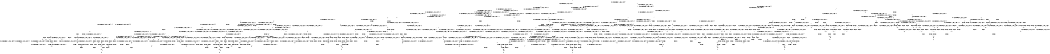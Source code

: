digraph BCG {
size = "7, 10.5";
center = TRUE;
node [shape = circle];
0 [peripheries = 2];
0 -> 1 [label = "EX !0 !ATOMIC_EXCH_BRANCH (1, +1, TRUE, +0, 2, TRUE) !{}"];
0 -> 2 [label = "EX !2 !ATOMIC_EXCH_BRANCH (1, +0, TRUE, +0, 1, TRUE) !{}"];
0 -> 3 [label = "EX !1 !ATOMIC_EXCH_BRANCH (1, +0, FALSE, +0, 1, TRUE) !{}"];
1 -> 4 [label = "EX !2 !ATOMIC_EXCH_BRANCH (1, +0, TRUE, +0, 1, FALSE) !{0}"];
1 -> 5 [label = "EX !1 !ATOMIC_EXCH_BRANCH (1, +0, FALSE, +0, 1, FALSE) !{0}"];
1 -> 6 [label = "TERMINATE !0"];
2 -> 7 [label = "EX !2 !ATOMIC_EXCH_BRANCH (1, +0, TRUE, +0, 1, TRUE) !{0, 1, 2}"];
2 -> 8 [label = "EX !0 !ATOMIC_EXCH_BRANCH (1, +1, TRUE, +0, 2, TRUE) !{0, 1, 2}"];
2 -> 9 [label = "EX !1 !ATOMIC_EXCH_BRANCH (1, +0, FALSE, +0, 1, TRUE) !{0, 1, 2}"];
2 -> 10 [label = "EX !0 !ATOMIC_EXCH_BRANCH (1, +1, TRUE, +0, 2, TRUE) !{0, 1, 2}"];
3 -> 11 [label = "EX !1 !ATOMIC_EXCH_BRANCH (1, +0, FALSE, +0, 1, TRUE) !{0, 1}"];
3 -> 12 [label = "EX !0 !ATOMIC_EXCH_BRANCH (1, +1, TRUE, +0, 2, TRUE) !{0, 1}"];
3 -> 13 [label = "EX !2 !ATOMIC_EXCH_BRANCH (1, +0, TRUE, +0, 1, TRUE) !{0, 1}"];
3 -> 14 [label = "EX !0 !ATOMIC_EXCH_BRANCH (1, +1, TRUE, +0, 2, TRUE) !{0, 1}"];
4 -> 15 [label = "EX !2 !ATOMIC_EXCH_BRANCH (1, +1, TRUE, +0, 3, TRUE) !{0, 1, 2}"];
4 -> 16 [label = "EX !1 !ATOMIC_EXCH_BRANCH (1, +0, FALSE, +0, 1, TRUE) !{0, 1, 2}"];
4 -> 17 [label = "TERMINATE !0"];
5 -> 18 [label = "EX !2 !ATOMIC_EXCH_BRANCH (1, +0, TRUE, +0, 1, FALSE) !{0, 1}"];
5 -> 19 [label = "TERMINATE !0"];
5 -> 20 [label = "TERMINATE !1"];
6 -> 21 [label = "EX !2 !ATOMIC_EXCH_BRANCH (1, +0, TRUE, +0, 1, FALSE) !{}"];
6 -> 22 [label = "EX !1 !ATOMIC_EXCH_BRANCH (1, +0, FALSE, +0, 1, FALSE) !{}"];
7 -> 7 [label = "EX !2 !ATOMIC_EXCH_BRANCH (1, +0, TRUE, +0, 1, TRUE) !{0, 1, 2}"];
7 -> 8 [label = "EX !0 !ATOMIC_EXCH_BRANCH (1, +1, TRUE, +0, 2, TRUE) !{0, 1, 2}"];
7 -> 9 [label = "EX !1 !ATOMIC_EXCH_BRANCH (1, +0, FALSE, +0, 1, TRUE) !{0, 1, 2}"];
7 -> 10 [label = "EX !0 !ATOMIC_EXCH_BRANCH (1, +1, TRUE, +0, 2, TRUE) !{0, 1, 2}"];
8 -> 23 [label = "EX !2 !ATOMIC_EXCH_BRANCH (1, +0, TRUE, +0, 1, FALSE) !{0, 1, 2}"];
8 -> 24 [label = "EX !1 !ATOMIC_EXCH_BRANCH (1, +0, FALSE, +0, 1, FALSE) !{0, 1, 2}"];
8 -> 25 [label = "TERMINATE !0"];
9 -> 9 [label = "EX !1 !ATOMIC_EXCH_BRANCH (1, +0, FALSE, +0, 1, TRUE) !{0, 1, 2}"];
9 -> 26 [label = "EX !2 !ATOMIC_EXCH_BRANCH (1, +0, TRUE, +0, 1, TRUE) !{0, 1, 2}"];
9 -> 27 [label = "EX !0 !ATOMIC_EXCH_BRANCH (1, +1, TRUE, +0, 2, TRUE) !{0, 1, 2}"];
9 -> 28 [label = "EX !0 !ATOMIC_EXCH_BRANCH (1, +1, TRUE, +0, 2, TRUE) !{0, 1, 2}"];
10 -> 29 [label = "EX !1 !ATOMIC_EXCH_BRANCH (1, +0, FALSE, +0, 1, FALSE) !{0, 1, 2}"];
10 -> 30 [label = "EX !2 !ATOMIC_EXCH_BRANCH (1, +0, TRUE, +0, 1, FALSE) !{0, 1, 2}"];
10 -> 31 [label = "EX !1 !ATOMIC_EXCH_BRANCH (1, +0, FALSE, +0, 1, FALSE) !{0, 1, 2}"];
10 -> 32 [label = "TERMINATE !0"];
11 -> 11 [label = "EX !1 !ATOMIC_EXCH_BRANCH (1, +0, FALSE, +0, 1, TRUE) !{0, 1}"];
11 -> 12 [label = "EX !0 !ATOMIC_EXCH_BRANCH (1, +1, TRUE, +0, 2, TRUE) !{0, 1}"];
11 -> 13 [label = "EX !2 !ATOMIC_EXCH_BRANCH (1, +0, TRUE, +0, 1, TRUE) !{0, 1}"];
11 -> 14 [label = "EX !0 !ATOMIC_EXCH_BRANCH (1, +1, TRUE, +0, 2, TRUE) !{0, 1}"];
12 -> 33 [label = "EX !1 !ATOMIC_EXCH_BRANCH (1, +0, FALSE, +0, 1, FALSE) !{0, 1}"];
12 -> 34 [label = "EX !2 !ATOMIC_EXCH_BRANCH (1, +0, TRUE, +0, 1, FALSE) !{0, 1}"];
12 -> 35 [label = "TERMINATE !0"];
13 -> 9 [label = "EX !1 !ATOMIC_EXCH_BRANCH (1, +0, FALSE, +0, 1, TRUE) !{0, 1, 2}"];
13 -> 26 [label = "EX !2 !ATOMIC_EXCH_BRANCH (1, +0, TRUE, +0, 1, TRUE) !{0, 1, 2}"];
13 -> 27 [label = "EX !0 !ATOMIC_EXCH_BRANCH (1, +1, TRUE, +0, 2, TRUE) !{0, 1, 2}"];
13 -> 28 [label = "EX !0 !ATOMIC_EXCH_BRANCH (1, +1, TRUE, +0, 2, TRUE) !{0, 1, 2}"];
14 -> 36 [label = "EX !1 !ATOMIC_EXCH_BRANCH (1, +0, FALSE, +0, 1, FALSE) !{0, 1}"];
14 -> 37 [label = "EX !1 !ATOMIC_EXCH_BRANCH (1, +0, FALSE, +0, 1, FALSE) !{0, 1}"];
14 -> 38 [label = "EX !2 !ATOMIC_EXCH_BRANCH (1, +0, TRUE, +0, 1, FALSE) !{0, 1}"];
14 -> 39 [label = "TERMINATE !0"];
15 -> 40 [label = "EX !1 !ATOMIC_EXCH_BRANCH (1, +0, FALSE, +0, 1, FALSE) !{0, 1, 2}"];
15 -> 41 [label = "TERMINATE !0"];
15 -> 42 [label = "TERMINATE !2"];
16 -> 16 [label = "EX !1 !ATOMIC_EXCH_BRANCH (1, +0, FALSE, +0, 1, TRUE) !{0, 1, 2}"];
16 -> 43 [label = "EX !2 !ATOMIC_EXCH_BRANCH (1, +1, TRUE, +0, 3, TRUE) !{0, 1, 2}"];
16 -> 44 [label = "TERMINATE !0"];
17 -> 45 [label = "EX !2 !ATOMIC_EXCH_BRANCH (1, +1, TRUE, +0, 3, TRUE) !{1, 2}"];
17 -> 46 [label = "EX !1 !ATOMIC_EXCH_BRANCH (1, +0, FALSE, +0, 1, TRUE) !{1, 2}"];
17 -> 47 [label = "EX !1 !ATOMIC_EXCH_BRANCH (1, +0, FALSE, +0, 1, TRUE) !{1, 2}"];
18 -> 48 [label = "EX !2 !ATOMIC_EXCH_BRANCH (1, +1, TRUE, +0, 3, TRUE) !{0, 1, 2}"];
18 -> 49 [label = "TERMINATE !0"];
18 -> 50 [label = "TERMINATE !1"];
19 -> 51 [label = "EX !2 !ATOMIC_EXCH_BRANCH (1, +0, TRUE, +0, 1, FALSE) !{1}"];
19 -> 52 [label = "TERMINATE !1"];
20 -> 53 [label = "EX !2 !ATOMIC_EXCH_BRANCH (1, +0, TRUE, +0, 1, FALSE) !{0}"];
20 -> 52 [label = "TERMINATE !0"];
21 -> 45 [label = "EX !2 !ATOMIC_EXCH_BRANCH (1, +1, TRUE, +0, 3, TRUE) !{1, 2}"];
21 -> 46 [label = "EX !1 !ATOMIC_EXCH_BRANCH (1, +0, FALSE, +0, 1, TRUE) !{1, 2}"];
21 -> 47 [label = "EX !1 !ATOMIC_EXCH_BRANCH (1, +0, FALSE, +0, 1, TRUE) !{1, 2}"];
22 -> 51 [label = "EX !2 !ATOMIC_EXCH_BRANCH (1, +0, TRUE, +0, 1, FALSE) !{1}"];
22 -> 52 [label = "TERMINATE !1"];
23 -> 15 [label = "EX !2 !ATOMIC_EXCH_BRANCH (1, +1, TRUE, +0, 3, TRUE) !{0, 1, 2}"];
23 -> 16 [label = "EX !1 !ATOMIC_EXCH_BRANCH (1, +0, FALSE, +0, 1, TRUE) !{0, 1, 2}"];
23 -> 17 [label = "TERMINATE !0"];
24 -> 54 [label = "EX !2 !ATOMIC_EXCH_BRANCH (1, +0, TRUE, +0, 1, FALSE) !{0, 1, 2}"];
24 -> 55 [label = "TERMINATE !0"];
24 -> 56 [label = "TERMINATE !1"];
25 -> 57 [label = "EX !2 !ATOMIC_EXCH_BRANCH (1, +0, TRUE, +0, 1, FALSE) !{1, 2}"];
25 -> 58 [label = "EX !1 !ATOMIC_EXCH_BRANCH (1, +0, FALSE, +0, 1, FALSE) !{1, 2}"];
25 -> 59 [label = "EX !1 !ATOMIC_EXCH_BRANCH (1, +0, FALSE, +0, 1, FALSE) !{1, 2}"];
26 -> 9 [label = "EX !1 !ATOMIC_EXCH_BRANCH (1, +0, FALSE, +0, 1, TRUE) !{0, 1, 2}"];
26 -> 26 [label = "EX !2 !ATOMIC_EXCH_BRANCH (1, +0, TRUE, +0, 1, TRUE) !{0, 1, 2}"];
26 -> 27 [label = "EX !0 !ATOMIC_EXCH_BRANCH (1, +1, TRUE, +0, 2, TRUE) !{0, 1, 2}"];
26 -> 28 [label = "EX !0 !ATOMIC_EXCH_BRANCH (1, +1, TRUE, +0, 2, TRUE) !{0, 1, 2}"];
27 -> 24 [label = "EX !1 !ATOMIC_EXCH_BRANCH (1, +0, FALSE, +0, 1, FALSE) !{0, 1, 2}"];
27 -> 60 [label = "EX !2 !ATOMIC_EXCH_BRANCH (1, +0, TRUE, +0, 1, FALSE) !{0, 1, 2}"];
27 -> 61 [label = "TERMINATE !0"];
28 -> 29 [label = "EX !1 !ATOMIC_EXCH_BRANCH (1, +0, FALSE, +0, 1, FALSE) !{0, 1, 2}"];
28 -> 31 [label = "EX !1 !ATOMIC_EXCH_BRANCH (1, +0, FALSE, +0, 1, FALSE) !{0, 1, 2}"];
28 -> 62 [label = "EX !2 !ATOMIC_EXCH_BRANCH (1, +0, TRUE, +0, 1, FALSE) !{0, 1, 2}"];
28 -> 63 [label = "TERMINATE !0"];
29 -> 64 [label = "EX !2 !ATOMIC_EXCH_BRANCH (1, +0, TRUE, +0, 1, FALSE) !{0, 1, 2}"];
29 -> 65 [label = "EX !2 !ATOMIC_EXCH_BRANCH (1, +0, TRUE, +0, 1, FALSE) !{0, 1, 2}"];
29 -> 66 [label = "TERMINATE !0"];
29 -> 67 [label = "TERMINATE !1"];
30 -> 68 [label = "EX !1 !ATOMIC_EXCH_BRANCH (1, +0, FALSE, +0, 1, TRUE) !{0, 1, 2}"];
30 -> 69 [label = "EX !2 !ATOMIC_EXCH_BRANCH (1, +1, TRUE, +0, 3, TRUE) !{0, 1, 2}"];
30 -> 70 [label = "EX !1 !ATOMIC_EXCH_BRANCH (1, +0, FALSE, +0, 1, TRUE) !{0, 1, 2}"];
30 -> 71 [label = "TERMINATE !0"];
31 -> 72 [label = "EX !2 !ATOMIC_EXCH_BRANCH (1, +0, TRUE, +0, 1, FALSE) !{0, 1, 2}"];
31 -> 73 [label = "TERMINATE !0"];
31 -> 74 [label = "TERMINATE !1"];
32 -> 75 [label = "EX !2 !ATOMIC_EXCH_BRANCH (1, +0, TRUE, +0, 1, FALSE) !{1, 2}"];
32 -> 76 [label = "EX !1 !ATOMIC_EXCH_BRANCH (1, +0, FALSE, +0, 1, FALSE) !{1, 2}"];
33 -> 18 [label = "EX !2 !ATOMIC_EXCH_BRANCH (1, +0, TRUE, +0, 1, FALSE) !{0, 1}"];
33 -> 19 [label = "TERMINATE !0"];
33 -> 20 [label = "TERMINATE !1"];
34 -> 16 [label = "EX !1 !ATOMIC_EXCH_BRANCH (1, +0, FALSE, +0, 1, TRUE) !{0, 1, 2}"];
34 -> 43 [label = "EX !2 !ATOMIC_EXCH_BRANCH (1, +1, TRUE, +0, 3, TRUE) !{0, 1, 2}"];
34 -> 44 [label = "TERMINATE !0"];
35 -> 77 [label = "EX !1 !ATOMIC_EXCH_BRANCH (1, +0, FALSE, +0, 1, FALSE) !{1}"];
35 -> 78 [label = "EX !2 !ATOMIC_EXCH_BRANCH (1, +0, TRUE, +0, 1, FALSE) !{1}"];
35 -> 79 [label = "EX !1 !ATOMIC_EXCH_BRANCH (1, +0, FALSE, +0, 1, FALSE) !{1}"];
36 -> 80 [label = "EX !2 !ATOMIC_EXCH_BRANCH (1, +0, TRUE, +0, 1, FALSE) !{0, 1}"];
36 -> 81 [label = "TERMINATE !0"];
36 -> 82 [label = "TERMINATE !1"];
37 -> 83 [label = "EX !2 !ATOMIC_EXCH_BRANCH (1, +0, TRUE, +0, 1, FALSE) !{0, 1}"];
37 -> 84 [label = "TERMINATE !0"];
37 -> 85 [label = "TERMINATE !1"];
38 -> 86 [label = "EX !1 !ATOMIC_EXCH_BRANCH (1, +0, FALSE, +0, 1, TRUE) !{0, 1, 2}"];
38 -> 87 [label = "EX !2 !ATOMIC_EXCH_BRANCH (1, +1, TRUE, +0, 3, TRUE) !{0, 1, 2}"];
38 -> 88 [label = "TERMINATE !0"];
39 -> 89 [label = "EX !1 !ATOMIC_EXCH_BRANCH (1, +0, FALSE, +0, 1, FALSE) !{1}"];
39 -> 90 [label = "EX !2 !ATOMIC_EXCH_BRANCH (1, +0, TRUE, +0, 1, FALSE) !{1}"];
40 -> 91 [label = "TERMINATE !0"];
40 -> 92 [label = "TERMINATE !2"];
40 -> 93 [label = "TERMINATE !1"];
41 -> 94 [label = "EX !1 !ATOMIC_EXCH_BRANCH (1, +0, FALSE, +0, 1, FALSE) !{1, 2}"];
41 -> 95 [label = "TERMINATE !2"];
41 -> 96 [label = "EX !1 !ATOMIC_EXCH_BRANCH (1, +0, FALSE, +0, 1, FALSE) !{1, 2}"];
42 -> 97 [label = "EX !1 !ATOMIC_EXCH_BRANCH (1, +0, FALSE, +0, 1, FALSE) !{0, 1}"];
42 -> 95 [label = "TERMINATE !0"];
43 -> 40 [label = "EX !1 !ATOMIC_EXCH_BRANCH (1, +0, FALSE, +0, 1, FALSE) !{0, 1, 2}"];
43 -> 98 [label = "TERMINATE !0"];
43 -> 99 [label = "TERMINATE !2"];
44 -> 46 [label = "EX !1 !ATOMIC_EXCH_BRANCH (1, +0, FALSE, +0, 1, TRUE) !{1, 2}"];
44 -> 100 [label = "EX !2 !ATOMIC_EXCH_BRANCH (1, +1, TRUE, +0, 3, TRUE) !{1, 2}"];
44 -> 47 [label = "EX !1 !ATOMIC_EXCH_BRANCH (1, +0, FALSE, +0, 1, TRUE) !{1, 2}"];
45 -> 94 [label = "EX !1 !ATOMIC_EXCH_BRANCH (1, +0, FALSE, +0, 1, FALSE) !{1, 2}"];
45 -> 95 [label = "TERMINATE !2"];
45 -> 96 [label = "EX !1 !ATOMIC_EXCH_BRANCH (1, +0, FALSE, +0, 1, FALSE) !{1, 2}"];
46 -> 46 [label = "EX !1 !ATOMIC_EXCH_BRANCH (1, +0, FALSE, +0, 1, TRUE) !{1, 2}"];
46 -> 100 [label = "EX !2 !ATOMIC_EXCH_BRANCH (1, +1, TRUE, +0, 3, TRUE) !{1, 2}"];
46 -> 47 [label = "EX !1 !ATOMIC_EXCH_BRANCH (1, +0, FALSE, +0, 1, TRUE) !{1, 2}"];
47 -> 101 [label = "EX !2 !ATOMIC_EXCH_BRANCH (1, +1, TRUE, +0, 3, TRUE) !{1, 2}"];
47 -> 47 [label = "EX !1 !ATOMIC_EXCH_BRANCH (1, +0, FALSE, +0, 1, TRUE) !{1, 2}"];
47 -> 102 [label = "EX !2 !ATOMIC_EXCH_BRANCH (1, +1, TRUE, +0, 3, TRUE) !{1, 2}"];
48 -> 91 [label = "TERMINATE !0"];
48 -> 92 [label = "TERMINATE !2"];
48 -> 93 [label = "TERMINATE !1"];
49 -> 103 [label = "EX !2 !ATOMIC_EXCH_BRANCH (1, +1, TRUE, +0, 3, TRUE) !{1, 2}"];
49 -> 104 [label = "TERMINATE !1"];
50 -> 105 [label = "EX !2 !ATOMIC_EXCH_BRANCH (1, +1, TRUE, +0, 3, TRUE) !{0, 2}"];
50 -> 104 [label = "TERMINATE !0"];
51 -> 103 [label = "EX !2 !ATOMIC_EXCH_BRANCH (1, +1, TRUE, +0, 3, TRUE) !{1, 2}"];
51 -> 104 [label = "TERMINATE !1"];
52 -> 106 [label = "EX !2 !ATOMIC_EXCH_BRANCH (1, +0, TRUE, +0, 1, FALSE) !{}"];
53 -> 105 [label = "EX !2 !ATOMIC_EXCH_BRANCH (1, +1, TRUE, +0, 3, TRUE) !{0, 2}"];
53 -> 104 [label = "TERMINATE !0"];
54 -> 48 [label = "EX !2 !ATOMIC_EXCH_BRANCH (1, +1, TRUE, +0, 3, TRUE) !{0, 1, 2}"];
54 -> 49 [label = "TERMINATE !0"];
54 -> 50 [label = "TERMINATE !1"];
55 -> 107 [label = "EX !2 !ATOMIC_EXCH_BRANCH (1, +0, TRUE, +0, 1, FALSE) !{1, 2}"];
55 -> 108 [label = "TERMINATE !1"];
56 -> 109 [label = "EX !2 !ATOMIC_EXCH_BRANCH (1, +0, TRUE, +0, 1, FALSE) !{0, 2}"];
56 -> 108 [label = "TERMINATE !0"];
57 -> 45 [label = "EX !2 !ATOMIC_EXCH_BRANCH (1, +1, TRUE, +0, 3, TRUE) !{1, 2}"];
57 -> 46 [label = "EX !1 !ATOMIC_EXCH_BRANCH (1, +0, FALSE, +0, 1, TRUE) !{1, 2}"];
57 -> 47 [label = "EX !1 !ATOMIC_EXCH_BRANCH (1, +0, FALSE, +0, 1, TRUE) !{1, 2}"];
58 -> 107 [label = "EX !2 !ATOMIC_EXCH_BRANCH (1, +0, TRUE, +0, 1, FALSE) !{1, 2}"];
58 -> 108 [label = "TERMINATE !1"];
59 -> 110 [label = "EX !2 !ATOMIC_EXCH_BRANCH (1, +0, TRUE, +0, 1, FALSE) !{1, 2}"];
59 -> 111 [label = "EX !2 !ATOMIC_EXCH_BRANCH (1, +0, TRUE, +0, 1, FALSE) !{1, 2}"];
59 -> 112 [label = "TERMINATE !1"];
60 -> 16 [label = "EX !1 !ATOMIC_EXCH_BRANCH (1, +0, FALSE, +0, 1, TRUE) !{0, 1, 2}"];
60 -> 43 [label = "EX !2 !ATOMIC_EXCH_BRANCH (1, +1, TRUE, +0, 3, TRUE) !{0, 1, 2}"];
60 -> 44 [label = "TERMINATE !0"];
61 -> 58 [label = "EX !1 !ATOMIC_EXCH_BRANCH (1, +0, FALSE, +0, 1, FALSE) !{1, 2}"];
61 -> 113 [label = "EX !2 !ATOMIC_EXCH_BRANCH (1, +0, TRUE, +0, 1, FALSE) !{1, 2}"];
61 -> 59 [label = "EX !1 !ATOMIC_EXCH_BRANCH (1, +0, FALSE, +0, 1, FALSE) !{1, 2}"];
62 -> 68 [label = "EX !1 !ATOMIC_EXCH_BRANCH (1, +0, FALSE, +0, 1, TRUE) !{0, 1, 2}"];
62 -> 70 [label = "EX !1 !ATOMIC_EXCH_BRANCH (1, +0, FALSE, +0, 1, TRUE) !{0, 1, 2}"];
62 -> 114 [label = "EX !2 !ATOMIC_EXCH_BRANCH (1, +1, TRUE, +0, 3, TRUE) !{0, 1, 2}"];
62 -> 115 [label = "TERMINATE !0"];
63 -> 76 [label = "EX !1 !ATOMIC_EXCH_BRANCH (1, +0, FALSE, +0, 1, FALSE) !{1, 2}"];
63 -> 116 [label = "EX !2 !ATOMIC_EXCH_BRANCH (1, +0, TRUE, +0, 1, FALSE) !{1, 2}"];
64 -> 117 [label = "EX !2 !ATOMIC_EXCH_BRANCH (1, +1, TRUE, +0, 3, TRUE) !{0, 1, 2}"];
64 -> 118 [label = "TERMINATE !0"];
64 -> 119 [label = "TERMINATE !1"];
65 -> 117 [label = "EX !2 !ATOMIC_EXCH_BRANCH (1, +1, TRUE, +0, 3, TRUE) !{0, 1, 2}"];
65 -> 120 [label = "EX !2 !ATOMIC_EXCH_BRANCH (1, +1, TRUE, +0, 3, TRUE) !{0, 1, 2}"];
65 -> 121 [label = "TERMINATE !0"];
65 -> 122 [label = "TERMINATE !1"];
66 -> 123 [label = "EX !2 !ATOMIC_EXCH_BRANCH (1, +0, TRUE, +0, 1, FALSE) !{1, 2}"];
66 -> 124 [label = "TERMINATE !1"];
67 -> 125 [label = "EX !2 !ATOMIC_EXCH_BRANCH (1, +0, TRUE, +0, 1, FALSE) !{0, 2}"];
67 -> 124 [label = "TERMINATE !0"];
68 -> 126 [label = "EX !2 !ATOMIC_EXCH_BRANCH (1, +1, TRUE, +0, 3, TRUE) !{0, 1, 2}"];
68 -> 68 [label = "EX !1 !ATOMIC_EXCH_BRANCH (1, +0, FALSE, +0, 1, TRUE) !{0, 1, 2}"];
68 -> 127 [label = "EX !2 !ATOMIC_EXCH_BRANCH (1, +1, TRUE, +0, 3, TRUE) !{0, 1, 2}"];
68 -> 128 [label = "TERMINATE !0"];
69 -> 129 [label = "EX !1 !ATOMIC_EXCH_BRANCH (1, +0, FALSE, +0, 1, FALSE) !{0, 1, 2}"];
69 -> 130 [label = "EX !1 !ATOMIC_EXCH_BRANCH (1, +0, FALSE, +0, 1, FALSE) !{0, 1, 2}"];
69 -> 131 [label = "TERMINATE !0"];
69 -> 132 [label = "TERMINATE !2"];
70 -> 68 [label = "EX !1 !ATOMIC_EXCH_BRANCH (1, +0, FALSE, +0, 1, TRUE) !{0, 1, 2}"];
70 -> 70 [label = "EX !1 !ATOMIC_EXCH_BRANCH (1, +0, FALSE, +0, 1, TRUE) !{0, 1, 2}"];
70 -> 114 [label = "EX !2 !ATOMIC_EXCH_BRANCH (1, +1, TRUE, +0, 3, TRUE) !{0, 1, 2}"];
70 -> 115 [label = "TERMINATE !0"];
71 -> 133 [label = "EX !2 !ATOMIC_EXCH_BRANCH (1, +1, TRUE, +0, 3, TRUE) !{1, 2}"];
71 -> 134 [label = "EX !1 !ATOMIC_EXCH_BRANCH (1, +0, FALSE, +0, 1, TRUE) !{1, 2}"];
72 -> 135 [label = "EX !2 !ATOMIC_EXCH_BRANCH (1, +1, TRUE, +0, 3, TRUE) !{0, 1, 2}"];
72 -> 136 [label = "TERMINATE !0"];
72 -> 137 [label = "TERMINATE !1"];
73 -> 138 [label = "EX !2 !ATOMIC_EXCH_BRANCH (1, +0, TRUE, +0, 1, FALSE) !{1, 2}"];
73 -> 139 [label = "TERMINATE !1"];
74 -> 140 [label = "EX !2 !ATOMIC_EXCH_BRANCH (1, +0, TRUE, +0, 1, FALSE) !{0, 2}"];
74 -> 139 [label = "TERMINATE !0"];
75 -> 133 [label = "EX !2 !ATOMIC_EXCH_BRANCH (1, +1, TRUE, +0, 3, TRUE) !{1, 2}"];
75 -> 134 [label = "EX !1 !ATOMIC_EXCH_BRANCH (1, +0, FALSE, +0, 1, TRUE) !{1, 2}"];
76 -> 138 [label = "EX !2 !ATOMIC_EXCH_BRANCH (1, +0, TRUE, +0, 1, FALSE) !{1, 2}"];
76 -> 139 [label = "TERMINATE !1"];
77 -> 51 [label = "EX !2 !ATOMIC_EXCH_BRANCH (1, +0, TRUE, +0, 1, FALSE) !{1}"];
77 -> 52 [label = "TERMINATE !1"];
78 -> 46 [label = "EX !1 !ATOMIC_EXCH_BRANCH (1, +0, FALSE, +0, 1, TRUE) !{1, 2}"];
78 -> 100 [label = "EX !2 !ATOMIC_EXCH_BRANCH (1, +1, TRUE, +0, 3, TRUE) !{1, 2}"];
78 -> 47 [label = "EX !1 !ATOMIC_EXCH_BRANCH (1, +0, FALSE, +0, 1, TRUE) !{1, 2}"];
79 -> 141 [label = "EX !2 !ATOMIC_EXCH_BRANCH (1, +0, TRUE, +0, 1, FALSE) !{1}"];
79 -> 142 [label = "TERMINATE !1"];
80 -> 143 [label = "EX !2 !ATOMIC_EXCH_BRANCH (1, +1, TRUE, +0, 3, TRUE) !{0, 1, 2}"];
80 -> 144 [label = "TERMINATE !0"];
80 -> 145 [label = "TERMINATE !1"];
81 -> 146 [label = "EX !2 !ATOMIC_EXCH_BRANCH (1, +0, TRUE, +0, 1, FALSE) !{1}"];
81 -> 147 [label = "TERMINATE !1"];
82 -> 148 [label = "EX !2 !ATOMIC_EXCH_BRANCH (1, +0, TRUE, +0, 1, FALSE) !{0}"];
82 -> 147 [label = "TERMINATE !0"];
83 -> 149 [label = "EX !2 !ATOMIC_EXCH_BRANCH (1, +1, TRUE, +0, 3, TRUE) !{0, 1, 2}"];
83 -> 150 [label = "TERMINATE !0"];
83 -> 151 [label = "TERMINATE !1"];
84 -> 152 [label = "EX !2 !ATOMIC_EXCH_BRANCH (1, +0, TRUE, +0, 1, FALSE) !{1}"];
84 -> 153 [label = "TERMINATE !1"];
85 -> 154 [label = "EX !2 !ATOMIC_EXCH_BRANCH (1, +0, TRUE, +0, 1, FALSE) !{0}"];
85 -> 153 [label = "TERMINATE !0"];
86 -> 86 [label = "EX !1 !ATOMIC_EXCH_BRANCH (1, +0, FALSE, +0, 1, TRUE) !{0, 1, 2}"];
86 -> 87 [label = "EX !2 !ATOMIC_EXCH_BRANCH (1, +1, TRUE, +0, 3, TRUE) !{0, 1, 2}"];
86 -> 88 [label = "TERMINATE !0"];
87 -> 155 [label = "EX !1 !ATOMIC_EXCH_BRANCH (1, +0, FALSE, +0, 1, FALSE) !{0, 1, 2}"];
87 -> 156 [label = "TERMINATE !0"];
87 -> 157 [label = "TERMINATE !2"];
88 -> 158 [label = "EX !1 !ATOMIC_EXCH_BRANCH (1, +0, FALSE, +0, 1, TRUE) !{1, 2}"];
88 -> 159 [label = "EX !2 !ATOMIC_EXCH_BRANCH (1, +1, TRUE, +0, 3, TRUE) !{1, 2}"];
89 -> 152 [label = "EX !2 !ATOMIC_EXCH_BRANCH (1, +0, TRUE, +0, 1, FALSE) !{1}"];
89 -> 153 [label = "TERMINATE !1"];
90 -> 158 [label = "EX !1 !ATOMIC_EXCH_BRANCH (1, +0, FALSE, +0, 1, TRUE) !{1, 2}"];
90 -> 159 [label = "EX !2 !ATOMIC_EXCH_BRANCH (1, +1, TRUE, +0, 3, TRUE) !{1, 2}"];
91 -> 160 [label = "TERMINATE !2"];
91 -> 161 [label = "TERMINATE !1"];
92 -> 160 [label = "TERMINATE !0"];
92 -> 162 [label = "TERMINATE !1"];
93 -> 161 [label = "TERMINATE !0"];
93 -> 162 [label = "TERMINATE !2"];
94 -> 160 [label = "TERMINATE !2"];
94 -> 161 [label = "TERMINATE !1"];
95 -> 163 [label = "EX !1 !ATOMIC_EXCH_BRANCH (1, +0, FALSE, +0, 1, FALSE) !{1}"];
95 -> 164 [label = "EX !1 !ATOMIC_EXCH_BRANCH (1, +0, FALSE, +0, 1, FALSE) !{1}"];
96 -> 165 [label = "TERMINATE !2"];
96 -> 166 [label = "TERMINATE !1"];
97 -> 160 [label = "TERMINATE !0"];
97 -> 162 [label = "TERMINATE !1"];
98 -> 94 [label = "EX !1 !ATOMIC_EXCH_BRANCH (1, +0, FALSE, +0, 1, FALSE) !{1, 2}"];
98 -> 167 [label = "TERMINATE !2"];
98 -> 96 [label = "EX !1 !ATOMIC_EXCH_BRANCH (1, +0, FALSE, +0, 1, FALSE) !{1, 2}"];
99 -> 97 [label = "EX !1 !ATOMIC_EXCH_BRANCH (1, +0, FALSE, +0, 1, FALSE) !{0, 1}"];
99 -> 167 [label = "TERMINATE !0"];
100 -> 94 [label = "EX !1 !ATOMIC_EXCH_BRANCH (1, +0, FALSE, +0, 1, FALSE) !{1, 2}"];
100 -> 167 [label = "TERMINATE !2"];
100 -> 96 [label = "EX !1 !ATOMIC_EXCH_BRANCH (1, +0, FALSE, +0, 1, FALSE) !{1, 2}"];
101 -> 168 [label = "EX !1 !ATOMIC_EXCH_BRANCH (1, +0, FALSE, +0, 1, FALSE) !{1, 2}"];
101 -> 169 [label = "TERMINATE !2"];
101 -> 96 [label = "EX !1 !ATOMIC_EXCH_BRANCH (1, +0, FALSE, +0, 1, FALSE) !{1, 2}"];
102 -> 96 [label = "EX !1 !ATOMIC_EXCH_BRANCH (1, +0, FALSE, +0, 1, FALSE) !{1, 2}"];
102 -> 170 [label = "TERMINATE !2"];
103 -> 160 [label = "TERMINATE !2"];
103 -> 161 [label = "TERMINATE !1"];
104 -> 171 [label = "EX !2 !ATOMIC_EXCH_BRANCH (1, +1, TRUE, +0, 3, TRUE) !{2}"];
104 -> 172 [label = "EX !2 !ATOMIC_EXCH_BRANCH (1, +1, TRUE, +0, 3, TRUE) !{2}"];
105 -> 161 [label = "TERMINATE !0"];
105 -> 162 [label = "TERMINATE !2"];
106 -> 171 [label = "EX !2 !ATOMIC_EXCH_BRANCH (1, +1, TRUE, +0, 3, TRUE) !{2}"];
106 -> 172 [label = "EX !2 !ATOMIC_EXCH_BRANCH (1, +1, TRUE, +0, 3, TRUE) !{2}"];
107 -> 103 [label = "EX !2 !ATOMIC_EXCH_BRANCH (1, +1, TRUE, +0, 3, TRUE) !{1, 2}"];
107 -> 104 [label = "TERMINATE !1"];
108 -> 173 [label = "EX !2 !ATOMIC_EXCH_BRANCH (1, +0, TRUE, +0, 1, FALSE) !{2}"];
108 -> 174 [label = "EX !2 !ATOMIC_EXCH_BRANCH (1, +0, TRUE, +0, 1, FALSE) !{2}"];
109 -> 105 [label = "EX !2 !ATOMIC_EXCH_BRANCH (1, +1, TRUE, +0, 3, TRUE) !{0, 2}"];
109 -> 104 [label = "TERMINATE !0"];
110 -> 175 [label = "EX !2 !ATOMIC_EXCH_BRANCH (1, +1, TRUE, +0, 3, TRUE) !{1, 2}"];
110 -> 176 [label = "TERMINATE !1"];
111 -> 175 [label = "EX !2 !ATOMIC_EXCH_BRANCH (1, +1, TRUE, +0, 3, TRUE) !{1, 2}"];
111 -> 177 [label = "EX !2 !ATOMIC_EXCH_BRANCH (1, +1, TRUE, +0, 3, TRUE) !{1, 2}"];
111 -> 178 [label = "TERMINATE !1"];
112 -> 179 [label = "EX !2 !ATOMIC_EXCH_BRANCH (1, +0, TRUE, +0, 1, FALSE) !{2}"];
113 -> 46 [label = "EX !1 !ATOMIC_EXCH_BRANCH (1, +0, FALSE, +0, 1, TRUE) !{1, 2}"];
113 -> 100 [label = "EX !2 !ATOMIC_EXCH_BRANCH (1, +1, TRUE, +0, 3, TRUE) !{1, 2}"];
113 -> 47 [label = "EX !1 !ATOMIC_EXCH_BRANCH (1, +0, FALSE, +0, 1, TRUE) !{1, 2}"];
114 -> 129 [label = "EX !1 !ATOMIC_EXCH_BRANCH (1, +0, FALSE, +0, 1, FALSE) !{0, 1, 2}"];
114 -> 130 [label = "EX !1 !ATOMIC_EXCH_BRANCH (1, +0, FALSE, +0, 1, FALSE) !{0, 1, 2}"];
114 -> 180 [label = "TERMINATE !0"];
114 -> 181 [label = "TERMINATE !2"];
115 -> 134 [label = "EX !1 !ATOMIC_EXCH_BRANCH (1, +0, FALSE, +0, 1, TRUE) !{1, 2}"];
115 -> 182 [label = "EX !2 !ATOMIC_EXCH_BRANCH (1, +1, TRUE, +0, 3, TRUE) !{1, 2}"];
116 -> 134 [label = "EX !1 !ATOMIC_EXCH_BRANCH (1, +0, FALSE, +0, 1, TRUE) !{1, 2}"];
116 -> 182 [label = "EX !2 !ATOMIC_EXCH_BRANCH (1, +1, TRUE, +0, 3, TRUE) !{1, 2}"];
117 -> 183 [label = "TERMINATE !0"];
117 -> 184 [label = "TERMINATE !2"];
117 -> 185 [label = "TERMINATE !1"];
118 -> 186 [label = "EX !2 !ATOMIC_EXCH_BRANCH (1, +1, TRUE, +0, 3, TRUE) !{1, 2}"];
118 -> 187 [label = "TERMINATE !1"];
119 -> 188 [label = "EX !2 !ATOMIC_EXCH_BRANCH (1, +1, TRUE, +0, 3, TRUE) !{0, 2}"];
119 -> 187 [label = "TERMINATE !0"];
120 -> 189 [label = "TERMINATE !0"];
120 -> 190 [label = "TERMINATE !2"];
120 -> 191 [label = "TERMINATE !1"];
121 -> 192 [label = "EX !2 !ATOMIC_EXCH_BRANCH (1, +1, TRUE, +0, 3, TRUE) !{1, 2}"];
121 -> 193 [label = "TERMINATE !1"];
122 -> 194 [label = "EX !2 !ATOMIC_EXCH_BRANCH (1, +1, TRUE, +0, 3, TRUE) !{0, 2}"];
122 -> 193 [label = "TERMINATE !0"];
123 -> 192 [label = "EX !2 !ATOMIC_EXCH_BRANCH (1, +1, TRUE, +0, 3, TRUE) !{1, 2}"];
123 -> 193 [label = "TERMINATE !1"];
124 -> 195 [label = "EX !2 !ATOMIC_EXCH_BRANCH (1, +0, TRUE, +0, 1, FALSE) !{2}"];
125 -> 194 [label = "EX !2 !ATOMIC_EXCH_BRANCH (1, +1, TRUE, +0, 3, TRUE) !{0, 2}"];
125 -> 193 [label = "TERMINATE !0"];
126 -> 196 [label = "EX !1 !ATOMIC_EXCH_BRANCH (1, +0, FALSE, +0, 1, FALSE) !{0, 1, 2}"];
126 -> 197 [label = "TERMINATE !0"];
126 -> 198 [label = "TERMINATE !2"];
127 -> 129 [label = "EX !1 !ATOMIC_EXCH_BRANCH (1, +0, FALSE, +0, 1, FALSE) !{0, 1, 2}"];
127 -> 199 [label = "TERMINATE !0"];
127 -> 200 [label = "TERMINATE !2"];
128 -> 201 [label = "EX !1 !ATOMIC_EXCH_BRANCH (1, +0, FALSE, +0, 1, TRUE) !{1, 2}"];
128 -> 202 [label = "EX !2 !ATOMIC_EXCH_BRANCH (1, +1, TRUE, +0, 3, TRUE) !{1, 2}"];
129 -> 189 [label = "TERMINATE !0"];
129 -> 190 [label = "TERMINATE !2"];
129 -> 191 [label = "TERMINATE !1"];
130 -> 203 [label = "TERMINATE !0"];
130 -> 204 [label = "TERMINATE !2"];
130 -> 205 [label = "TERMINATE !1"];
131 -> 206 [label = "EX !1 !ATOMIC_EXCH_BRANCH (1, +0, FALSE, +0, 1, FALSE) !{1, 2}"];
131 -> 207 [label = "TERMINATE !2"];
132 -> 208 [label = "EX !1 !ATOMIC_EXCH_BRANCH (1, +0, FALSE, +0, 1, FALSE) !{0, 1}"];
132 -> 207 [label = "TERMINATE !0"];
133 -> 206 [label = "EX !1 !ATOMIC_EXCH_BRANCH (1, +0, FALSE, +0, 1, FALSE) !{1, 2}"];
133 -> 207 [label = "TERMINATE !2"];
134 -> 134 [label = "EX !1 !ATOMIC_EXCH_BRANCH (1, +0, FALSE, +0, 1, TRUE) !{1, 2}"];
134 -> 182 [label = "EX !2 !ATOMIC_EXCH_BRANCH (1, +1, TRUE, +0, 3, TRUE) !{1, 2}"];
135 -> 203 [label = "TERMINATE !0"];
135 -> 204 [label = "TERMINATE !2"];
135 -> 205 [label = "TERMINATE !1"];
136 -> 209 [label = "EX !2 !ATOMIC_EXCH_BRANCH (1, +1, TRUE, +0, 3, TRUE) !{1, 2}"];
136 -> 210 [label = "TERMINATE !1"];
137 -> 211 [label = "EX !2 !ATOMIC_EXCH_BRANCH (1, +1, TRUE, +0, 3, TRUE) !{0, 2}"];
137 -> 210 [label = "TERMINATE !0"];
138 -> 209 [label = "EX !2 !ATOMIC_EXCH_BRANCH (1, +1, TRUE, +0, 3, TRUE) !{1, 2}"];
138 -> 210 [label = "TERMINATE !1"];
139 -> 212 [label = "EX !2 !ATOMIC_EXCH_BRANCH (1, +0, TRUE, +0, 1, FALSE) !{2}"];
140 -> 211 [label = "EX !2 !ATOMIC_EXCH_BRANCH (1, +1, TRUE, +0, 3, TRUE) !{0, 2}"];
140 -> 210 [label = "TERMINATE !0"];
141 -> 213 [label = "EX !2 !ATOMIC_EXCH_BRANCH (1, +1, TRUE, +0, 3, TRUE) !{1, 2}"];
141 -> 214 [label = "TERMINATE !1"];
142 -> 215 [label = "EX !2 !ATOMIC_EXCH_BRANCH (1, +0, TRUE, +0, 1, FALSE) !{}"];
143 -> 216 [label = "TERMINATE !0"];
143 -> 217 [label = "TERMINATE !2"];
143 -> 218 [label = "TERMINATE !1"];
144 -> 219 [label = "EX !2 !ATOMIC_EXCH_BRANCH (1, +1, TRUE, +0, 3, TRUE) !{1, 2}"];
144 -> 220 [label = "TERMINATE !1"];
145 -> 221 [label = "EX !2 !ATOMIC_EXCH_BRANCH (1, +1, TRUE, +0, 3, TRUE) !{0, 2}"];
145 -> 220 [label = "TERMINATE !0"];
146 -> 219 [label = "EX !2 !ATOMIC_EXCH_BRANCH (1, +1, TRUE, +0, 3, TRUE) !{1, 2}"];
146 -> 220 [label = "TERMINATE !1"];
147 -> 222 [label = "EX !2 !ATOMIC_EXCH_BRANCH (1, +0, TRUE, +0, 1, FALSE) !{}"];
148 -> 221 [label = "EX !2 !ATOMIC_EXCH_BRANCH (1, +1, TRUE, +0, 3, TRUE) !{0, 2}"];
148 -> 220 [label = "TERMINATE !0"];
149 -> 223 [label = "TERMINATE !0"];
149 -> 224 [label = "TERMINATE !2"];
149 -> 225 [label = "TERMINATE !1"];
150 -> 226 [label = "EX !2 !ATOMIC_EXCH_BRANCH (1, +1, TRUE, +0, 3, TRUE) !{1, 2}"];
150 -> 227 [label = "TERMINATE !1"];
151 -> 228 [label = "EX !2 !ATOMIC_EXCH_BRANCH (1, +1, TRUE, +0, 3, TRUE) !{0, 2}"];
151 -> 227 [label = "TERMINATE !0"];
152 -> 226 [label = "EX !2 !ATOMIC_EXCH_BRANCH (1, +1, TRUE, +0, 3, TRUE) !{1, 2}"];
152 -> 227 [label = "TERMINATE !1"];
153 -> 229 [label = "EX !2 !ATOMIC_EXCH_BRANCH (1, +0, TRUE, +0, 1, FALSE) !{}"];
154 -> 228 [label = "EX !2 !ATOMIC_EXCH_BRANCH (1, +1, TRUE, +0, 3, TRUE) !{0, 2}"];
154 -> 227 [label = "TERMINATE !0"];
155 -> 223 [label = "TERMINATE !0"];
155 -> 224 [label = "TERMINATE !2"];
155 -> 225 [label = "TERMINATE !1"];
156 -> 230 [label = "EX !1 !ATOMIC_EXCH_BRANCH (1, +0, FALSE, +0, 1, FALSE) !{1, 2}"];
156 -> 231 [label = "TERMINATE !2"];
157 -> 232 [label = "EX !1 !ATOMIC_EXCH_BRANCH (1, +0, FALSE, +0, 1, FALSE) !{0, 1}"];
157 -> 233 [label = "EX !1 !ATOMIC_EXCH_BRANCH (1, +0, FALSE, +0, 1, FALSE) !{0, 1}"];
157 -> 231 [label = "TERMINATE !0"];
158 -> 158 [label = "EX !1 !ATOMIC_EXCH_BRANCH (1, +0, FALSE, +0, 1, TRUE) !{1, 2}"];
158 -> 159 [label = "EX !2 !ATOMIC_EXCH_BRANCH (1, +1, TRUE, +0, 3, TRUE) !{1, 2}"];
159 -> 230 [label = "EX !1 !ATOMIC_EXCH_BRANCH (1, +0, FALSE, +0, 1, FALSE) !{1, 2}"];
159 -> 231 [label = "TERMINATE !2"];
160 -> 234 [label = "TERMINATE !1"];
161 -> 234 [label = "TERMINATE !2"];
162 -> 234 [label = "TERMINATE !0"];
163 -> 234 [label = "TERMINATE !1"];
164 -> 235 [label = "TERMINATE !1"];
165 -> 236 [label = "TERMINATE !1"];
166 -> 236 [label = "TERMINATE !2"];
167 -> 163 [label = "EX !1 !ATOMIC_EXCH_BRANCH (1, +0, FALSE, +0, 1, FALSE) !{1}"];
167 -> 164 [label = "EX !1 !ATOMIC_EXCH_BRANCH (1, +0, FALSE, +0, 1, FALSE) !{1}"];
168 -> 237 [label = "TERMINATE !2"];
168 -> 238 [label = "TERMINATE !1"];
169 -> 239 [label = "EX !1 !ATOMIC_EXCH_BRANCH (1, +0, FALSE, +0, 1, FALSE) !{1}"];
170 -> 240 [label = "EX !1 !ATOMIC_EXCH_BRANCH (1, +0, FALSE, +0, 1, FALSE) !{1}"];
171 -> 234 [label = "TERMINATE !2"];
172 -> 241 [label = "TERMINATE !2"];
173 -> 171 [label = "EX !2 !ATOMIC_EXCH_BRANCH (1, +1, TRUE, +0, 3, TRUE) !{2}"];
173 -> 172 [label = "EX !2 !ATOMIC_EXCH_BRANCH (1, +1, TRUE, +0, 3, TRUE) !{2}"];
174 -> 172 [label = "EX !2 !ATOMIC_EXCH_BRANCH (1, +1, TRUE, +0, 3, TRUE) !{2}"];
175 -> 237 [label = "TERMINATE !2"];
175 -> 238 [label = "TERMINATE !1"];
176 -> 242 [label = "EX !2 !ATOMIC_EXCH_BRANCH (1, +1, TRUE, +0, 3, TRUE) !{2}"];
177 -> 165 [label = "TERMINATE !2"];
177 -> 166 [label = "TERMINATE !1"];
178 -> 243 [label = "EX !2 !ATOMIC_EXCH_BRANCH (1, +1, TRUE, +0, 3, TRUE) !{2}"];
179 -> 243 [label = "EX !2 !ATOMIC_EXCH_BRANCH (1, +1, TRUE, +0, 3, TRUE) !{2}"];
180 -> 206 [label = "EX !1 !ATOMIC_EXCH_BRANCH (1, +0, FALSE, +0, 1, FALSE) !{1, 2}"];
180 -> 244 [label = "TERMINATE !2"];
181 -> 208 [label = "EX !1 !ATOMIC_EXCH_BRANCH (1, +0, FALSE, +0, 1, FALSE) !{0, 1}"];
181 -> 244 [label = "TERMINATE !0"];
182 -> 206 [label = "EX !1 !ATOMIC_EXCH_BRANCH (1, +0, FALSE, +0, 1, FALSE) !{1, 2}"];
182 -> 244 [label = "TERMINATE !2"];
183 -> 245 [label = "TERMINATE !2"];
183 -> 246 [label = "TERMINATE !1"];
184 -> 245 [label = "TERMINATE !0"];
184 -> 247 [label = "TERMINATE !1"];
185 -> 246 [label = "TERMINATE !0"];
185 -> 247 [label = "TERMINATE !2"];
186 -> 245 [label = "TERMINATE !2"];
186 -> 246 [label = "TERMINATE !1"];
187 -> 248 [label = "EX !2 !ATOMIC_EXCH_BRANCH (1, +1, TRUE, +0, 3, TRUE) !{2}"];
188 -> 246 [label = "TERMINATE !0"];
188 -> 247 [label = "TERMINATE !2"];
189 -> 249 [label = "TERMINATE !2"];
189 -> 250 [label = "TERMINATE !1"];
190 -> 249 [label = "TERMINATE !0"];
190 -> 251 [label = "TERMINATE !1"];
191 -> 250 [label = "TERMINATE !0"];
191 -> 251 [label = "TERMINATE !2"];
192 -> 249 [label = "TERMINATE !2"];
192 -> 250 [label = "TERMINATE !1"];
193 -> 252 [label = "EX !2 !ATOMIC_EXCH_BRANCH (1, +1, TRUE, +0, 3, TRUE) !{2}"];
194 -> 250 [label = "TERMINATE !0"];
194 -> 251 [label = "TERMINATE !2"];
195 -> 252 [label = "EX !2 !ATOMIC_EXCH_BRANCH (1, +1, TRUE, +0, 3, TRUE) !{2}"];
196 -> 183 [label = "TERMINATE !0"];
196 -> 184 [label = "TERMINATE !2"];
196 -> 185 [label = "TERMINATE !1"];
197 -> 253 [label = "EX !1 !ATOMIC_EXCH_BRANCH (1, +0, FALSE, +0, 1, FALSE) !{1, 2}"];
197 -> 254 [label = "TERMINATE !2"];
198 -> 255 [label = "EX !1 !ATOMIC_EXCH_BRANCH (1, +0, FALSE, +0, 1, FALSE) !{0, 1}"];
198 -> 254 [label = "TERMINATE !0"];
199 -> 256 [label = "EX !1 !ATOMIC_EXCH_BRANCH (1, +0, FALSE, +0, 1, FALSE) !{1, 2}"];
199 -> 257 [label = "TERMINATE !2"];
200 -> 258 [label = "EX !1 !ATOMIC_EXCH_BRANCH (1, +0, FALSE, +0, 1, FALSE) !{0, 1}"];
200 -> 257 [label = "TERMINATE !0"];
201 -> 201 [label = "EX !1 !ATOMIC_EXCH_BRANCH (1, +0, FALSE, +0, 1, TRUE) !{1, 2}"];
201 -> 202 [label = "EX !2 !ATOMIC_EXCH_BRANCH (1, +1, TRUE, +0, 3, TRUE) !{1, 2}"];
202 -> 256 [label = "EX !1 !ATOMIC_EXCH_BRANCH (1, +0, FALSE, +0, 1, FALSE) !{1, 2}"];
202 -> 257 [label = "TERMINATE !2"];
203 -> 259 [label = "TERMINATE !2"];
203 -> 260 [label = "TERMINATE !1"];
204 -> 259 [label = "TERMINATE !0"];
204 -> 261 [label = "TERMINATE !1"];
205 -> 260 [label = "TERMINATE !0"];
205 -> 261 [label = "TERMINATE !2"];
206 -> 259 [label = "TERMINATE !2"];
206 -> 260 [label = "TERMINATE !1"];
207 -> 262 [label = "EX !1 !ATOMIC_EXCH_BRANCH (1, +0, FALSE, +0, 1, FALSE) !{1}"];
208 -> 259 [label = "TERMINATE !0"];
208 -> 261 [label = "TERMINATE !1"];
209 -> 259 [label = "TERMINATE !2"];
209 -> 260 [label = "TERMINATE !1"];
210 -> 263 [label = "EX !2 !ATOMIC_EXCH_BRANCH (1, +1, TRUE, +0, 3, TRUE) !{2}"];
211 -> 260 [label = "TERMINATE !0"];
211 -> 261 [label = "TERMINATE !2"];
212 -> 263 [label = "EX !2 !ATOMIC_EXCH_BRANCH (1, +1, TRUE, +0, 3, TRUE) !{2}"];
213 -> 264 [label = "TERMINATE !2"];
213 -> 265 [label = "TERMINATE !1"];
214 -> 266 [label = "EX !2 !ATOMIC_EXCH_BRANCH (1, +1, TRUE, +0, 3, TRUE) !{2}"];
215 -> 266 [label = "EX !2 !ATOMIC_EXCH_BRANCH (1, +1, TRUE, +0, 3, TRUE) !{2}"];
216 -> 267 [label = "TERMINATE !2"];
216 -> 268 [label = "TERMINATE !1"];
217 -> 267 [label = "TERMINATE !0"];
217 -> 269 [label = "TERMINATE !1"];
218 -> 268 [label = "TERMINATE !0"];
218 -> 269 [label = "TERMINATE !2"];
219 -> 267 [label = "TERMINATE !2"];
219 -> 268 [label = "TERMINATE !1"];
220 -> 270 [label = "EX !2 !ATOMIC_EXCH_BRANCH (1, +1, TRUE, +0, 3, TRUE) !{2}"];
221 -> 268 [label = "TERMINATE !0"];
221 -> 269 [label = "TERMINATE !2"];
222 -> 270 [label = "EX !2 !ATOMIC_EXCH_BRANCH (1, +1, TRUE, +0, 3, TRUE) !{2}"];
223 -> 271 [label = "TERMINATE !2"];
223 -> 272 [label = "TERMINATE !1"];
224 -> 271 [label = "TERMINATE !0"];
224 -> 273 [label = "TERMINATE !1"];
225 -> 272 [label = "TERMINATE !0"];
225 -> 273 [label = "TERMINATE !2"];
226 -> 271 [label = "TERMINATE !2"];
226 -> 272 [label = "TERMINATE !1"];
227 -> 274 [label = "EX !2 !ATOMIC_EXCH_BRANCH (1, +1, TRUE, +0, 3, TRUE) !{2}"];
228 -> 272 [label = "TERMINATE !0"];
228 -> 273 [label = "TERMINATE !2"];
229 -> 274 [label = "EX !2 !ATOMIC_EXCH_BRANCH (1, +1, TRUE, +0, 3, TRUE) !{2}"];
230 -> 271 [label = "TERMINATE !2"];
230 -> 272 [label = "TERMINATE !1"];
231 -> 275 [label = "EX !1 !ATOMIC_EXCH_BRANCH (1, +0, FALSE, +0, 1, FALSE) !{1}"];
232 -> 267 [label = "TERMINATE !0"];
232 -> 269 [label = "TERMINATE !1"];
233 -> 271 [label = "TERMINATE !0"];
233 -> 273 [label = "TERMINATE !1"];
234 -> 276 [label = "exit"];
235 -> 277 [label = "exit"];
236 -> 278 [label = "exit"];
237 -> 279 [label = "TERMINATE !1"];
238 -> 279 [label = "TERMINATE !2"];
239 -> 279 [label = "TERMINATE !1"];
240 -> 236 [label = "TERMINATE !1"];
241 -> 280 [label = "exit"];
242 -> 279 [label = "TERMINATE !2"];
243 -> 236 [label = "TERMINATE !2"];
244 -> 262 [label = "EX !1 !ATOMIC_EXCH_BRANCH (1, +0, FALSE, +0, 1, FALSE) !{1}"];
245 -> 281 [label = "TERMINATE !1"];
246 -> 281 [label = "TERMINATE !2"];
247 -> 281 [label = "TERMINATE !0"];
248 -> 281 [label = "TERMINATE !2"];
249 -> 282 [label = "TERMINATE !1"];
250 -> 282 [label = "TERMINATE !2"];
251 -> 282 [label = "TERMINATE !0"];
252 -> 282 [label = "TERMINATE !2"];
253 -> 245 [label = "TERMINATE !2"];
253 -> 246 [label = "TERMINATE !1"];
254 -> 283 [label = "EX !1 !ATOMIC_EXCH_BRANCH (1, +0, FALSE, +0, 1, FALSE) !{1}"];
255 -> 245 [label = "TERMINATE !0"];
255 -> 247 [label = "TERMINATE !1"];
256 -> 249 [label = "TERMINATE !2"];
256 -> 250 [label = "TERMINATE !1"];
257 -> 284 [label = "EX !1 !ATOMIC_EXCH_BRANCH (1, +0, FALSE, +0, 1, FALSE) !{1}"];
258 -> 249 [label = "TERMINATE !0"];
258 -> 251 [label = "TERMINATE !1"];
259 -> 285 [label = "TERMINATE !1"];
260 -> 285 [label = "TERMINATE !2"];
261 -> 285 [label = "TERMINATE !0"];
262 -> 285 [label = "TERMINATE !1"];
263 -> 285 [label = "TERMINATE !2"];
264 -> 235 [label = "TERMINATE !1"];
265 -> 235 [label = "TERMINATE !2"];
266 -> 235 [label = "TERMINATE !2"];
267 -> 286 [label = "TERMINATE !1"];
268 -> 286 [label = "TERMINATE !2"];
269 -> 286 [label = "TERMINATE !0"];
270 -> 286 [label = "TERMINATE !2"];
271 -> 287 [label = "TERMINATE !1"];
272 -> 287 [label = "TERMINATE !2"];
273 -> 287 [label = "TERMINATE !0"];
274 -> 287 [label = "TERMINATE !2"];
275 -> 287 [label = "TERMINATE !1"];
279 -> 288 [label = "exit"];
281 -> 289 [label = "exit"];
282 -> 290 [label = "exit"];
283 -> 281 [label = "TERMINATE !1"];
284 -> 282 [label = "TERMINATE !1"];
285 -> 291 [label = "exit"];
286 -> 292 [label = "exit"];
287 -> 293 [label = "exit"];
}
